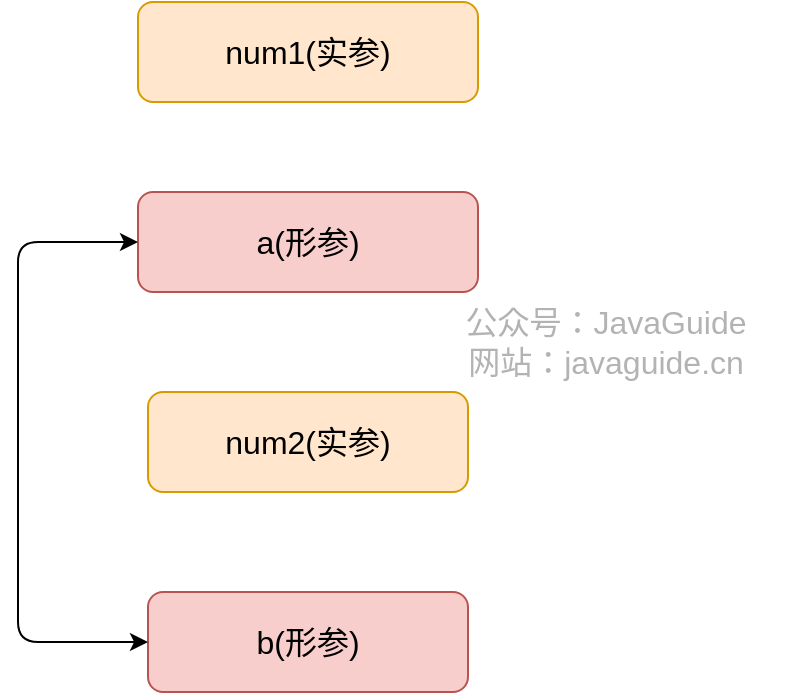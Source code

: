 <mxfile version="13.4.5" type="device"><diagram id="KJUpccsywgqX94dHTPwA" name="Page-1"><mxGraphModel dx="1106" dy="2166" grid="1" gridSize="10" guides="1" tooltips="1" connect="1" arrows="1" fold="1" page="1" pageScale="1" pageWidth="827" pageHeight="1169" math="0" shadow="0"><root><mxCell id="0"/><mxCell id="1" parent="0"/><mxCell id="T3rnBrzZqEPeCVdcdWAk-16" value="&lt;font style=&quot;font-size: 16px;&quot;&gt;num2(实参)&lt;/font&gt;" style="rounded=1;whiteSpace=wrap;html=1;glass=0;shadow=0;sketch=0;fillColor=#ffe6cc;strokeColor=#d79b00;fontSize=16;" parent="1" vertex="1"><mxGeometry x="95" y="30" width="160" height="50" as="geometry"/></mxCell><mxCell id="T3rnBrzZqEPeCVdcdWAk-18" value="&lt;font style=&quot;font-size: 16px;&quot;&gt;num1(实参)&lt;/font&gt;" style="rounded=1;whiteSpace=wrap;html=1;glass=0;shadow=0;sketch=0;fillColor=#ffe6cc;strokeColor=#d79b00;fontSize=16;" parent="1" vertex="1"><mxGeometry x="90" y="-165" width="170" height="50" as="geometry"/></mxCell><mxCell id="T3rnBrzZqEPeCVdcdWAk-22" value="&lt;span style=&quot;font-size: 16px;&quot;&gt;b(形参)&lt;/span&gt;" style="rounded=1;whiteSpace=wrap;html=1;glass=0;shadow=0;sketch=0;fillColor=#f8cecc;strokeColor=#b85450;fontSize=16;" parent="1" vertex="1"><mxGeometry x="95" y="130" width="160" height="50" as="geometry"/></mxCell><mxCell id="T3rnBrzZqEPeCVdcdWAk-24" value="&lt;font style=&quot;font-size: 16px;&quot;&gt;a(形参)&lt;/font&gt;" style="rounded=1;whiteSpace=wrap;html=1;glass=0;shadow=0;sketch=0;fillColor=#f8cecc;strokeColor=#b85450;fontSize=16;" parent="1" vertex="1"><mxGeometry x="90" y="-70" width="170" height="50" as="geometry"/></mxCell><mxCell id="T3rnBrzZqEPeCVdcdWAk-26" value="" style="endArrow=classic;startArrow=classic;html=1;entryX=0;entryY=0.5;entryDx=0;entryDy=0;exitX=0;exitY=0.5;exitDx=0;exitDy=0;edgeStyle=orthogonalEdgeStyle;sketch=0;shadow=0;fontSize=16;" parent="1" source="T3rnBrzZqEPeCVdcdWAk-22" target="T3rnBrzZqEPeCVdcdWAk-24" edge="1"><mxGeometry width="50" height="50" relative="1" as="geometry"><mxPoint x="40" y="10" as="sourcePoint"/><mxPoint x="90" y="-40" as="targetPoint"/><Array as="points"><mxPoint x="30" y="155"/><mxPoint x="30" y="-45"/></Array></mxGeometry></mxCell><mxCell id="Db3XaQa1KlX3VrN0hn9a-1" value="公众号：JavaGuide&lt;br style=&quot;font-size: 16px;&quot;&gt;网站：javaguide.cn" style="text;html=1;strokeColor=none;fillColor=none;align=center;verticalAlign=middle;whiteSpace=wrap;rounded=0;labelBackgroundColor=none;fontSize=16;fontColor=#B3B3B3;rotation=0;sketch=0;shadow=0;" parent="1" vertex="1"><mxGeometry x="234" width="180" height="10" as="geometry"/></mxCell></root></mxGraphModel></diagram></mxfile>